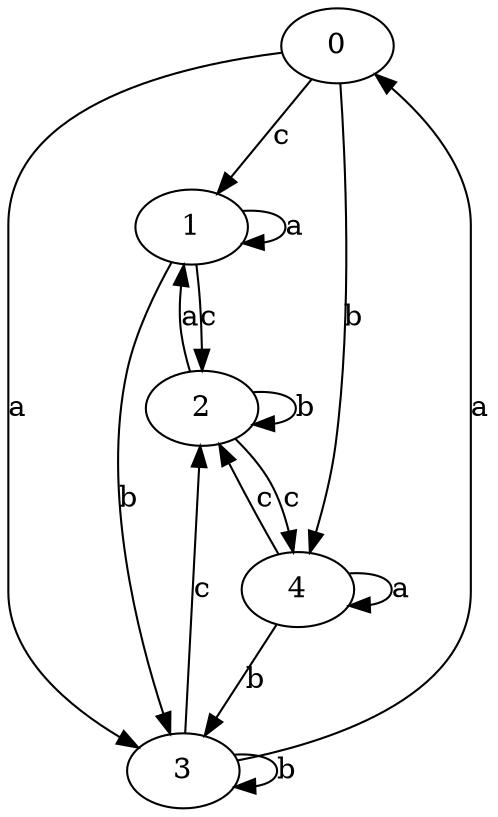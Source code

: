 digraph {
 ranksep=0.5;
 d2tdocpreamble = "\usetikzlibrary{automata}";
 d2tfigpreamble = "\tikzstyle{every state}= [ draw=blue!50,very thick,fill=blue!20]  \tikzstyle{auto}= [fill=white]";
 node [style="state"];
 edge [lblstyle="auto",topath="bend right", len=4  ]
  "0" [label="0",];
  "1" [label="1",];
  "2" [label="2",style = "state, initial"];
  "3" [label="3",];
  "4" [label="4",style = "state, accepting"];
  "0" -> "1" [label="c"];
  "0" -> "3" [label="a"];
  "0" -> "4" [label="b"];
  "1" -> "1" [label="a",topath="loop above"];
  "1" -> "2" [label="c"];
  "1" -> "3" [label="b"];
  "2" -> "1" [label="a"];
  "2" -> "2" [label="b",topath="loop above"];
  "2" -> "4" [label="c"];
  "3" -> "0" [label="a"];
  "3" -> "2" [label="c"];
  "3" -> "3" [label="b",topath="loop above"];
  "4" -> "2" [label="c"];
  "4" -> "3" [label="b"];
  "4" -> "4" [label="a",topath="loop above"];
}